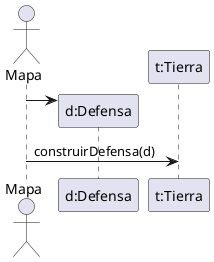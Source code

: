 @startuml
actor Mapa
create "d:Defensa"
Mapa -> "d:Defensa"
Mapa -> "t:Tierra" : construirDefensa(d)


@enduml
